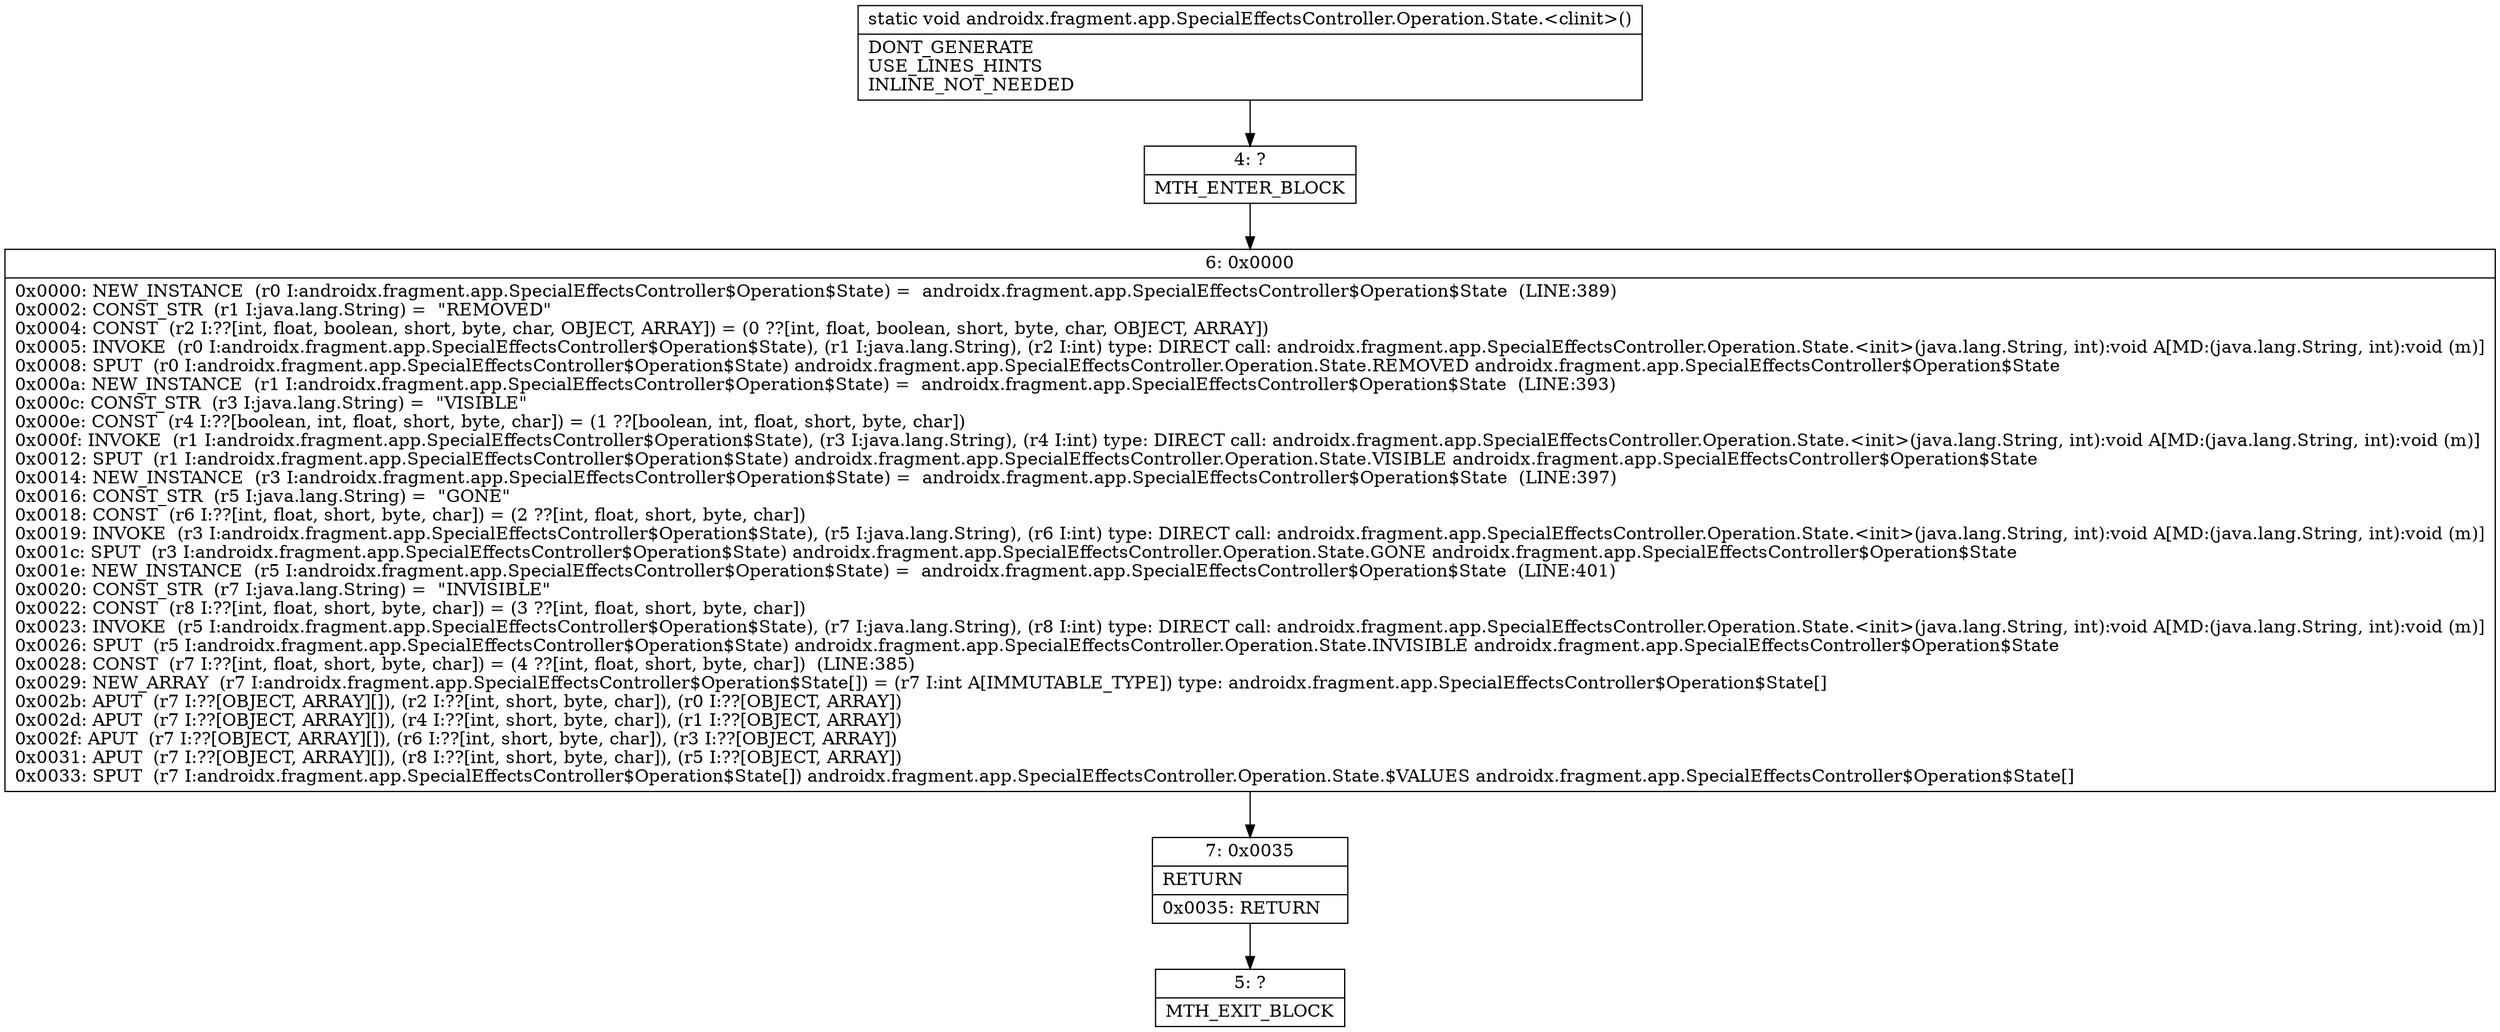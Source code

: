digraph "CFG forandroidx.fragment.app.SpecialEffectsController.Operation.State.\<clinit\>()V" {
Node_4 [shape=record,label="{4\:\ ?|MTH_ENTER_BLOCK\l}"];
Node_6 [shape=record,label="{6\:\ 0x0000|0x0000: NEW_INSTANCE  (r0 I:androidx.fragment.app.SpecialEffectsController$Operation$State) =  androidx.fragment.app.SpecialEffectsController$Operation$State  (LINE:389)\l0x0002: CONST_STR  (r1 I:java.lang.String) =  \"REMOVED\" \l0x0004: CONST  (r2 I:??[int, float, boolean, short, byte, char, OBJECT, ARRAY]) = (0 ??[int, float, boolean, short, byte, char, OBJECT, ARRAY]) \l0x0005: INVOKE  (r0 I:androidx.fragment.app.SpecialEffectsController$Operation$State), (r1 I:java.lang.String), (r2 I:int) type: DIRECT call: androidx.fragment.app.SpecialEffectsController.Operation.State.\<init\>(java.lang.String, int):void A[MD:(java.lang.String, int):void (m)]\l0x0008: SPUT  (r0 I:androidx.fragment.app.SpecialEffectsController$Operation$State) androidx.fragment.app.SpecialEffectsController.Operation.State.REMOVED androidx.fragment.app.SpecialEffectsController$Operation$State \l0x000a: NEW_INSTANCE  (r1 I:androidx.fragment.app.SpecialEffectsController$Operation$State) =  androidx.fragment.app.SpecialEffectsController$Operation$State  (LINE:393)\l0x000c: CONST_STR  (r3 I:java.lang.String) =  \"VISIBLE\" \l0x000e: CONST  (r4 I:??[boolean, int, float, short, byte, char]) = (1 ??[boolean, int, float, short, byte, char]) \l0x000f: INVOKE  (r1 I:androidx.fragment.app.SpecialEffectsController$Operation$State), (r3 I:java.lang.String), (r4 I:int) type: DIRECT call: androidx.fragment.app.SpecialEffectsController.Operation.State.\<init\>(java.lang.String, int):void A[MD:(java.lang.String, int):void (m)]\l0x0012: SPUT  (r1 I:androidx.fragment.app.SpecialEffectsController$Operation$State) androidx.fragment.app.SpecialEffectsController.Operation.State.VISIBLE androidx.fragment.app.SpecialEffectsController$Operation$State \l0x0014: NEW_INSTANCE  (r3 I:androidx.fragment.app.SpecialEffectsController$Operation$State) =  androidx.fragment.app.SpecialEffectsController$Operation$State  (LINE:397)\l0x0016: CONST_STR  (r5 I:java.lang.String) =  \"GONE\" \l0x0018: CONST  (r6 I:??[int, float, short, byte, char]) = (2 ??[int, float, short, byte, char]) \l0x0019: INVOKE  (r3 I:androidx.fragment.app.SpecialEffectsController$Operation$State), (r5 I:java.lang.String), (r6 I:int) type: DIRECT call: androidx.fragment.app.SpecialEffectsController.Operation.State.\<init\>(java.lang.String, int):void A[MD:(java.lang.String, int):void (m)]\l0x001c: SPUT  (r3 I:androidx.fragment.app.SpecialEffectsController$Operation$State) androidx.fragment.app.SpecialEffectsController.Operation.State.GONE androidx.fragment.app.SpecialEffectsController$Operation$State \l0x001e: NEW_INSTANCE  (r5 I:androidx.fragment.app.SpecialEffectsController$Operation$State) =  androidx.fragment.app.SpecialEffectsController$Operation$State  (LINE:401)\l0x0020: CONST_STR  (r7 I:java.lang.String) =  \"INVISIBLE\" \l0x0022: CONST  (r8 I:??[int, float, short, byte, char]) = (3 ??[int, float, short, byte, char]) \l0x0023: INVOKE  (r5 I:androidx.fragment.app.SpecialEffectsController$Operation$State), (r7 I:java.lang.String), (r8 I:int) type: DIRECT call: androidx.fragment.app.SpecialEffectsController.Operation.State.\<init\>(java.lang.String, int):void A[MD:(java.lang.String, int):void (m)]\l0x0026: SPUT  (r5 I:androidx.fragment.app.SpecialEffectsController$Operation$State) androidx.fragment.app.SpecialEffectsController.Operation.State.INVISIBLE androidx.fragment.app.SpecialEffectsController$Operation$State \l0x0028: CONST  (r7 I:??[int, float, short, byte, char]) = (4 ??[int, float, short, byte, char])  (LINE:385)\l0x0029: NEW_ARRAY  (r7 I:androidx.fragment.app.SpecialEffectsController$Operation$State[]) = (r7 I:int A[IMMUTABLE_TYPE]) type: androidx.fragment.app.SpecialEffectsController$Operation$State[] \l0x002b: APUT  (r7 I:??[OBJECT, ARRAY][]), (r2 I:??[int, short, byte, char]), (r0 I:??[OBJECT, ARRAY]) \l0x002d: APUT  (r7 I:??[OBJECT, ARRAY][]), (r4 I:??[int, short, byte, char]), (r1 I:??[OBJECT, ARRAY]) \l0x002f: APUT  (r7 I:??[OBJECT, ARRAY][]), (r6 I:??[int, short, byte, char]), (r3 I:??[OBJECT, ARRAY]) \l0x0031: APUT  (r7 I:??[OBJECT, ARRAY][]), (r8 I:??[int, short, byte, char]), (r5 I:??[OBJECT, ARRAY]) \l0x0033: SPUT  (r7 I:androidx.fragment.app.SpecialEffectsController$Operation$State[]) androidx.fragment.app.SpecialEffectsController.Operation.State.$VALUES androidx.fragment.app.SpecialEffectsController$Operation$State[] \l}"];
Node_7 [shape=record,label="{7\:\ 0x0035|RETURN\l|0x0035: RETURN   \l}"];
Node_5 [shape=record,label="{5\:\ ?|MTH_EXIT_BLOCK\l}"];
MethodNode[shape=record,label="{static void androidx.fragment.app.SpecialEffectsController.Operation.State.\<clinit\>()  | DONT_GENERATE\lUSE_LINES_HINTS\lINLINE_NOT_NEEDED\l}"];
MethodNode -> Node_4;Node_4 -> Node_6;
Node_6 -> Node_7;
Node_7 -> Node_5;
}

